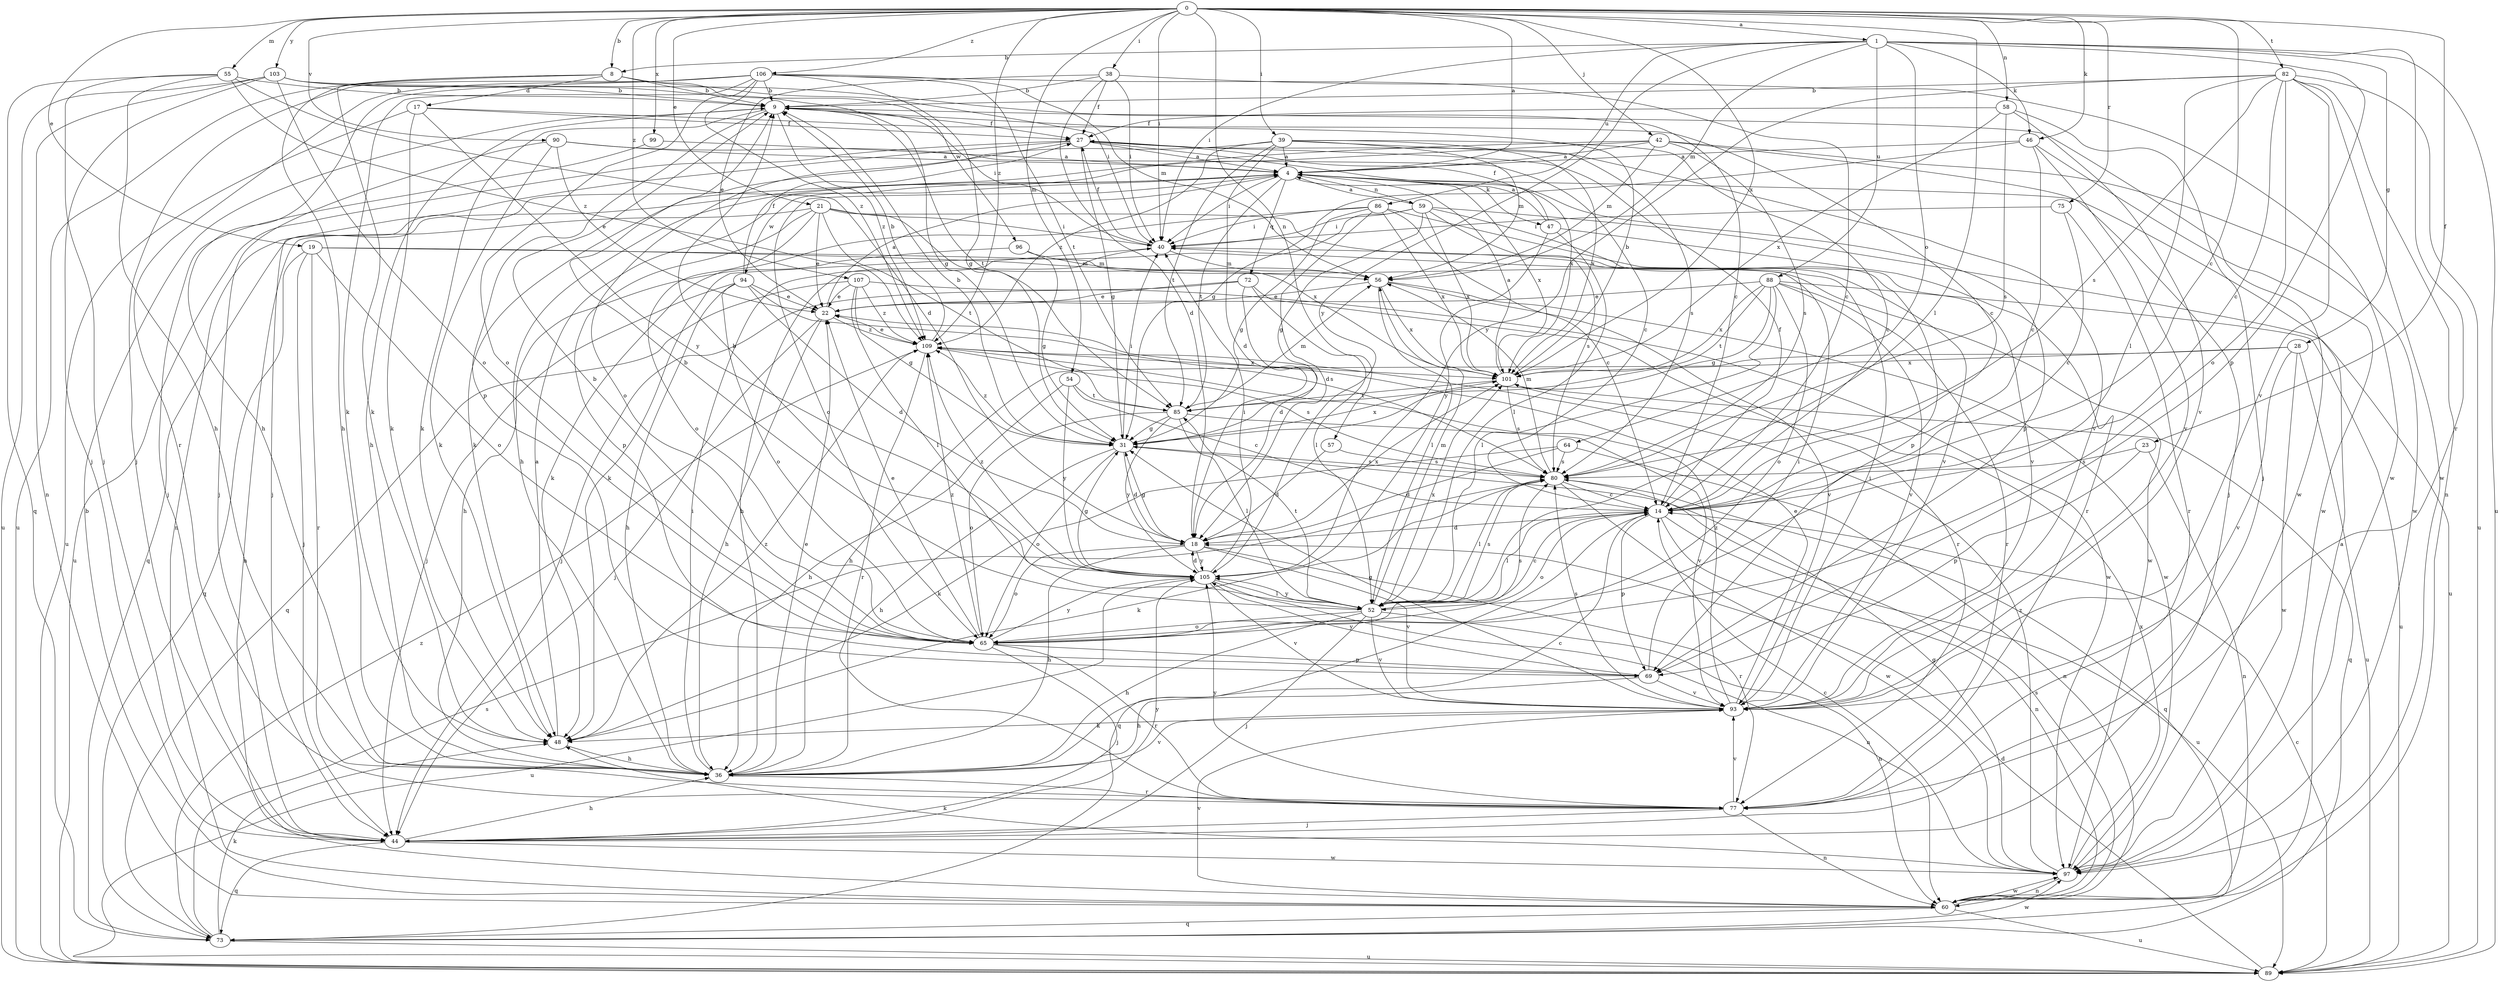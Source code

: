 strict digraph  {
0;
1;
4;
8;
9;
14;
17;
18;
19;
21;
22;
23;
27;
28;
31;
36;
38;
39;
40;
42;
44;
46;
47;
48;
52;
54;
55;
56;
57;
58;
59;
60;
64;
65;
69;
72;
73;
75;
77;
80;
82;
85;
86;
88;
89;
90;
93;
94;
96;
97;
99;
101;
103;
105;
106;
107;
109;
0 -> 1  [label=a];
0 -> 4  [label=a];
0 -> 8  [label=b];
0 -> 14  [label=c];
0 -> 19  [label=e];
0 -> 21  [label=e];
0 -> 23  [label=f];
0 -> 38  [label=i];
0 -> 39  [label=i];
0 -> 40  [label=i];
0 -> 42  [label=j];
0 -> 46  [label=k];
0 -> 52  [label=l];
0 -> 54  [label=m];
0 -> 55  [label=m];
0 -> 57  [label=n];
0 -> 58  [label=n];
0 -> 75  [label=r];
0 -> 82  [label=t];
0 -> 90  [label=v];
0 -> 99  [label=x];
0 -> 101  [label=x];
0 -> 103  [label=y];
0 -> 106  [label=z];
0 -> 107  [label=z];
0 -> 109  [label=z];
1 -> 8  [label=b];
1 -> 28  [label=g];
1 -> 40  [label=i];
1 -> 46  [label=k];
1 -> 56  [label=m];
1 -> 64  [label=o];
1 -> 69  [label=p];
1 -> 77  [label=r];
1 -> 86  [label=u];
1 -> 88  [label=u];
1 -> 89  [label=u];
1 -> 105  [label=y];
4 -> 40  [label=i];
4 -> 47  [label=k];
4 -> 59  [label=n];
4 -> 65  [label=o];
4 -> 69  [label=p];
4 -> 72  [label=q];
4 -> 73  [label=q];
4 -> 85  [label=t];
4 -> 94  [label=w];
4 -> 101  [label=x];
8 -> 9  [label=b];
8 -> 17  [label=d];
8 -> 36  [label=h];
8 -> 40  [label=i];
8 -> 48  [label=k];
8 -> 89  [label=u];
8 -> 96  [label=w];
9 -> 27  [label=f];
9 -> 36  [label=h];
9 -> 40  [label=i];
9 -> 48  [label=k];
9 -> 69  [label=p];
9 -> 85  [label=t];
9 -> 97  [label=w];
9 -> 109  [label=z];
14 -> 18  [label=d];
14 -> 27  [label=f];
14 -> 52  [label=l];
14 -> 60  [label=n];
14 -> 65  [label=o];
14 -> 69  [label=p];
14 -> 73  [label=q];
14 -> 89  [label=u];
17 -> 14  [label=c];
17 -> 27  [label=f];
17 -> 48  [label=k];
17 -> 89  [label=u];
17 -> 105  [label=y];
18 -> 31  [label=g];
18 -> 36  [label=h];
18 -> 65  [label=o];
18 -> 77  [label=r];
18 -> 93  [label=v];
18 -> 101  [label=x];
18 -> 105  [label=y];
19 -> 44  [label=j];
19 -> 56  [label=m];
19 -> 65  [label=o];
19 -> 73  [label=q];
19 -> 77  [label=r];
19 -> 97  [label=w];
21 -> 22  [label=e];
21 -> 40  [label=i];
21 -> 60  [label=n];
21 -> 65  [label=o];
21 -> 69  [label=p];
21 -> 85  [label=t];
21 -> 93  [label=v];
21 -> 101  [label=x];
22 -> 4  [label=a];
22 -> 36  [label=h];
22 -> 44  [label=j];
22 -> 109  [label=z];
23 -> 60  [label=n];
23 -> 69  [label=p];
23 -> 80  [label=s];
27 -> 4  [label=a];
27 -> 31  [label=g];
27 -> 60  [label=n];
27 -> 65  [label=o];
27 -> 89  [label=u];
27 -> 93  [label=v];
27 -> 101  [label=x];
28 -> 36  [label=h];
28 -> 89  [label=u];
28 -> 93  [label=v];
28 -> 97  [label=w];
28 -> 101  [label=x];
31 -> 9  [label=b];
31 -> 18  [label=d];
31 -> 36  [label=h];
31 -> 40  [label=i];
31 -> 65  [label=o];
31 -> 80  [label=s];
31 -> 101  [label=x];
31 -> 109  [label=z];
36 -> 14  [label=c];
36 -> 22  [label=e];
36 -> 40  [label=i];
36 -> 77  [label=r];
36 -> 93  [label=v];
38 -> 9  [label=b];
38 -> 18  [label=d];
38 -> 22  [label=e];
38 -> 27  [label=f];
38 -> 40  [label=i];
38 -> 97  [label=w];
39 -> 4  [label=a];
39 -> 14  [label=c];
39 -> 18  [label=d];
39 -> 44  [label=j];
39 -> 56  [label=m];
39 -> 80  [label=s];
39 -> 85  [label=t];
39 -> 101  [label=x];
39 -> 109  [label=z];
40 -> 27  [label=f];
40 -> 36  [label=h];
40 -> 56  [label=m];
42 -> 4  [label=a];
42 -> 36  [label=h];
42 -> 44  [label=j];
42 -> 48  [label=k];
42 -> 56  [label=m];
42 -> 80  [label=s];
42 -> 97  [label=w];
44 -> 36  [label=h];
44 -> 73  [label=q];
44 -> 97  [label=w];
44 -> 105  [label=y];
46 -> 4  [label=a];
46 -> 14  [label=c];
46 -> 31  [label=g];
46 -> 93  [label=v];
46 -> 97  [label=w];
47 -> 4  [label=a];
47 -> 27  [label=f];
47 -> 52  [label=l];
47 -> 77  [label=r];
47 -> 105  [label=y];
48 -> 4  [label=a];
48 -> 36  [label=h];
48 -> 109  [label=z];
52 -> 9  [label=b];
52 -> 14  [label=c];
52 -> 36  [label=h];
52 -> 44  [label=j];
52 -> 56  [label=m];
52 -> 60  [label=n];
52 -> 65  [label=o];
52 -> 80  [label=s];
52 -> 85  [label=t];
52 -> 93  [label=v];
52 -> 101  [label=x];
52 -> 105  [label=y];
54 -> 14  [label=c];
54 -> 36  [label=h];
54 -> 85  [label=t];
54 -> 105  [label=y];
55 -> 9  [label=b];
55 -> 18  [label=d];
55 -> 36  [label=h];
55 -> 44  [label=j];
55 -> 73  [label=q];
55 -> 109  [label=z];
56 -> 22  [label=e];
56 -> 52  [label=l];
56 -> 93  [label=v];
56 -> 97  [label=w];
56 -> 101  [label=x];
57 -> 18  [label=d];
57 -> 80  [label=s];
58 -> 27  [label=f];
58 -> 44  [label=j];
58 -> 80  [label=s];
58 -> 93  [label=v];
58 -> 101  [label=x];
59 -> 4  [label=a];
59 -> 31  [label=g];
59 -> 40  [label=i];
59 -> 48  [label=k];
59 -> 69  [label=p];
59 -> 80  [label=s];
59 -> 89  [label=u];
59 -> 101  [label=x];
60 -> 4  [label=a];
60 -> 9  [label=b];
60 -> 73  [label=q];
60 -> 80  [label=s];
60 -> 89  [label=u];
60 -> 93  [label=v];
60 -> 97  [label=w];
64 -> 18  [label=d];
64 -> 48  [label=k];
64 -> 60  [label=n];
64 -> 80  [label=s];
65 -> 9  [label=b];
65 -> 22  [label=e];
65 -> 44  [label=j];
65 -> 69  [label=p];
65 -> 77  [label=r];
65 -> 80  [label=s];
65 -> 105  [label=y];
65 -> 109  [label=z];
69 -> 36  [label=h];
69 -> 40  [label=i];
69 -> 93  [label=v];
69 -> 105  [label=y];
72 -> 18  [label=d];
72 -> 22  [label=e];
72 -> 44  [label=j];
72 -> 52  [label=l];
72 -> 77  [label=r];
73 -> 48  [label=k];
73 -> 80  [label=s];
73 -> 89  [label=u];
73 -> 97  [label=w];
73 -> 109  [label=z];
75 -> 14  [label=c];
75 -> 40  [label=i];
75 -> 77  [label=r];
77 -> 44  [label=j];
77 -> 60  [label=n];
77 -> 93  [label=v];
77 -> 105  [label=y];
80 -> 14  [label=c];
80 -> 48  [label=k];
80 -> 52  [label=l];
80 -> 56  [label=m];
80 -> 73  [label=q];
80 -> 97  [label=w];
82 -> 9  [label=b];
82 -> 14  [label=c];
82 -> 52  [label=l];
82 -> 60  [label=n];
82 -> 65  [label=o];
82 -> 80  [label=s];
82 -> 89  [label=u];
82 -> 93  [label=v];
82 -> 97  [label=w];
82 -> 105  [label=y];
85 -> 31  [label=g];
85 -> 52  [label=l];
85 -> 56  [label=m];
85 -> 65  [label=o];
85 -> 93  [label=v];
85 -> 105  [label=y];
86 -> 14  [label=c];
86 -> 18  [label=d];
86 -> 31  [label=g];
86 -> 40  [label=i];
86 -> 48  [label=k];
86 -> 93  [label=v];
86 -> 101  [label=x];
88 -> 22  [label=e];
88 -> 31  [label=g];
88 -> 52  [label=l];
88 -> 65  [label=o];
88 -> 77  [label=r];
88 -> 85  [label=t];
88 -> 89  [label=u];
88 -> 93  [label=v];
88 -> 101  [label=x];
89 -> 14  [label=c];
89 -> 18  [label=d];
90 -> 4  [label=a];
90 -> 14  [label=c];
90 -> 22  [label=e];
90 -> 44  [label=j];
90 -> 48  [label=k];
93 -> 22  [label=e];
93 -> 31  [label=g];
93 -> 40  [label=i];
93 -> 48  [label=k];
93 -> 80  [label=s];
93 -> 109  [label=z];
94 -> 18  [label=d];
94 -> 22  [label=e];
94 -> 27  [label=f];
94 -> 36  [label=h];
94 -> 44  [label=j];
94 -> 65  [label=o];
94 -> 80  [label=s];
96 -> 31  [label=g];
96 -> 36  [label=h];
96 -> 56  [label=m];
97 -> 14  [label=c];
97 -> 31  [label=g];
97 -> 48  [label=k];
97 -> 60  [label=n];
97 -> 101  [label=x];
97 -> 109  [label=z];
99 -> 4  [label=a];
99 -> 44  [label=j];
101 -> 4  [label=a];
101 -> 9  [label=b];
101 -> 73  [label=q];
101 -> 80  [label=s];
101 -> 85  [label=t];
103 -> 9  [label=b];
103 -> 14  [label=c];
103 -> 31  [label=g];
103 -> 44  [label=j];
103 -> 60  [label=n];
103 -> 65  [label=o];
103 -> 89  [label=u];
105 -> 9  [label=b];
105 -> 18  [label=d];
105 -> 31  [label=g];
105 -> 40  [label=i];
105 -> 52  [label=l];
105 -> 60  [label=n];
105 -> 89  [label=u];
105 -> 93  [label=v];
105 -> 109  [label=z];
106 -> 9  [label=b];
106 -> 14  [label=c];
106 -> 31  [label=g];
106 -> 36  [label=h];
106 -> 44  [label=j];
106 -> 48  [label=k];
106 -> 56  [label=m];
106 -> 65  [label=o];
106 -> 77  [label=r];
106 -> 85  [label=t];
106 -> 109  [label=z];
107 -> 22  [label=e];
107 -> 31  [label=g];
107 -> 52  [label=l];
107 -> 73  [label=q];
107 -> 97  [label=w];
107 -> 109  [label=z];
109 -> 9  [label=b];
109 -> 22  [label=e];
109 -> 77  [label=r];
109 -> 80  [label=s];
109 -> 101  [label=x];
}
